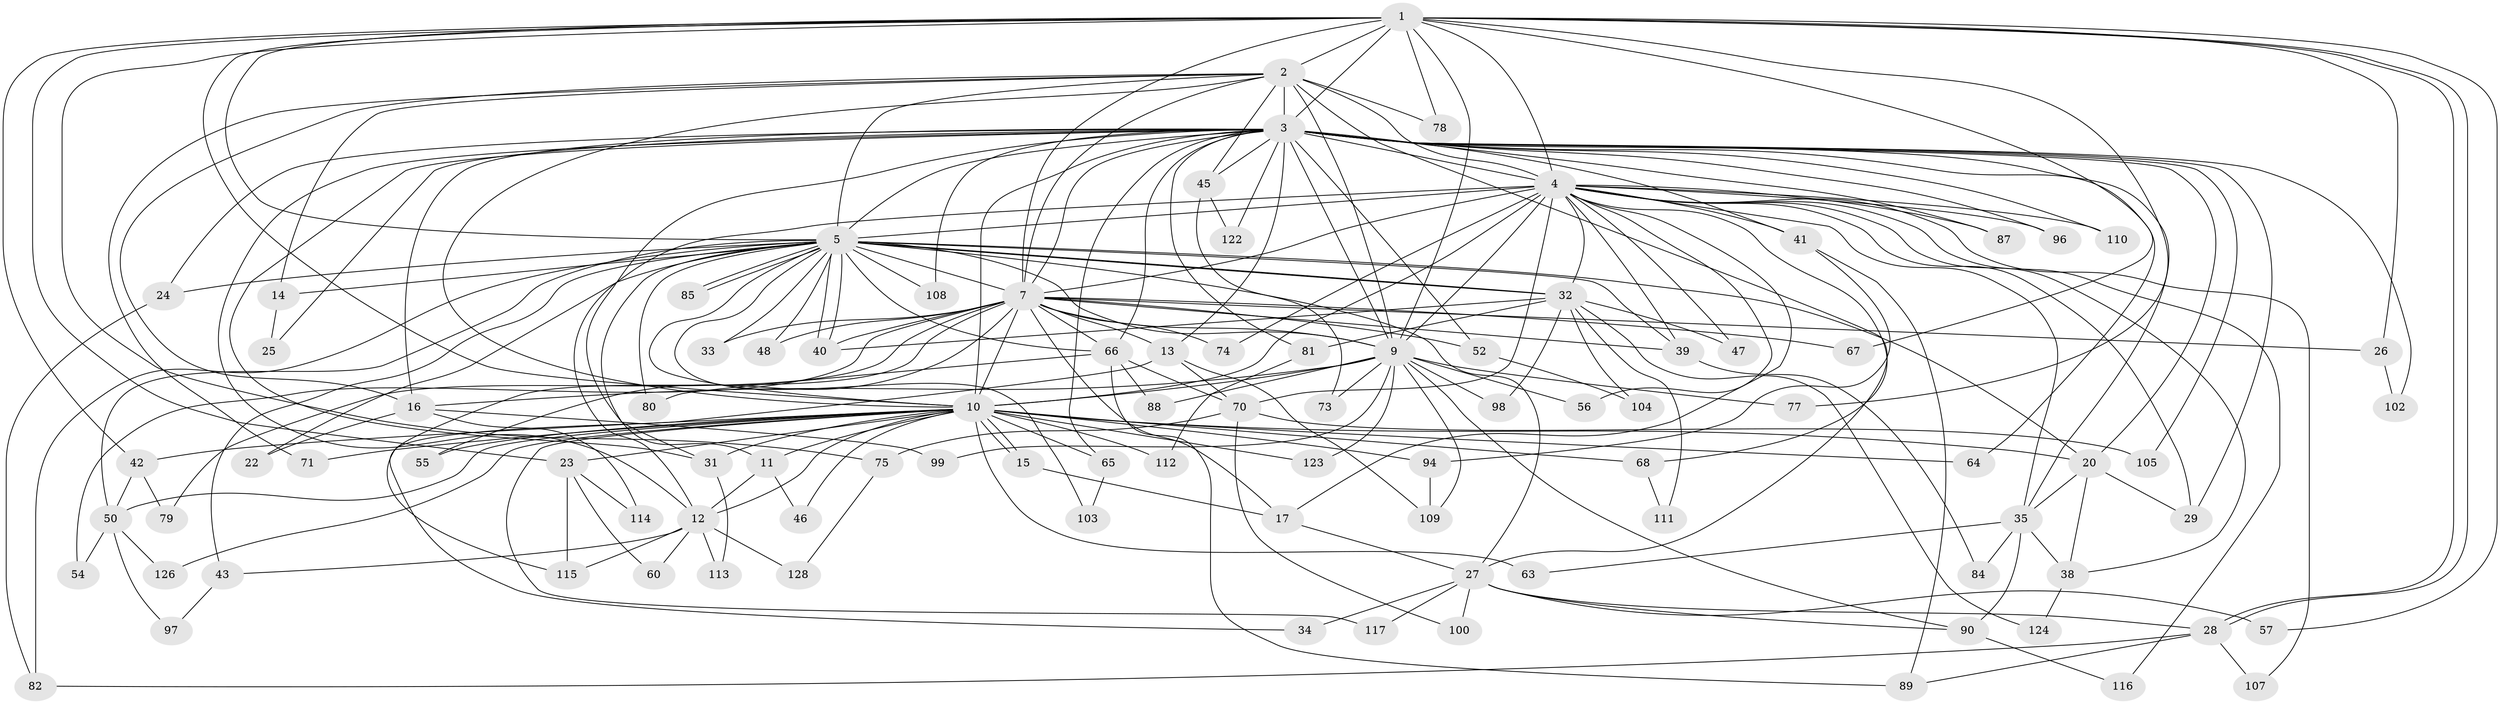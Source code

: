 // original degree distribution, {22: 0.0078125, 17: 0.0078125, 15: 0.0078125, 16: 0.0078125, 32: 0.0078125, 21: 0.0078125, 25: 0.0078125, 30: 0.0078125, 19: 0.0078125, 31: 0.0078125, 4: 0.0859375, 8: 0.0078125, 5: 0.03125, 3: 0.1796875, 6: 0.0390625, 2: 0.5625, 9: 0.0078125, 10: 0.0078125}
// Generated by graph-tools (version 1.1) at 2025/11/02/27/25 16:11:03]
// undirected, 95 vertices, 225 edges
graph export_dot {
graph [start="1"]
  node [color=gray90,style=filled];
  1 [super="+101"];
  2 [super="+59"];
  3 [super="+8"];
  4 [super="+6"];
  5 [super="+18"];
  7 [super="+69"];
  9 [super="+58"];
  10 [super="+51"];
  11 [super="+93"];
  12 [super="+44"];
  13 [super="+125"];
  14;
  15 [super="+127"];
  16 [super="+19"];
  17 [super="+21"];
  20 [super="+36"];
  22;
  23 [super="+120"];
  24;
  25;
  26;
  27 [super="+37"];
  28 [super="+53"];
  29 [super="+30"];
  31 [super="+86"];
  32 [super="+121"];
  33;
  34;
  35 [super="+49"];
  38 [super="+91"];
  39 [super="+83"];
  40 [super="+62"];
  41 [super="+95"];
  42;
  43;
  45;
  46;
  47;
  48;
  50 [super="+61"];
  52 [super="+72"];
  54;
  55;
  56;
  57;
  60;
  63;
  64;
  65;
  66 [super="+76"];
  67 [super="+106"];
  68;
  70 [super="+118"];
  71;
  73;
  74;
  75;
  77;
  78;
  79;
  80;
  81;
  82 [super="+119"];
  84;
  85;
  87;
  88;
  89;
  90 [super="+92"];
  94;
  96;
  97;
  98;
  99;
  100;
  102;
  103;
  104;
  105;
  107;
  108;
  109;
  110;
  111;
  112;
  113;
  114;
  115;
  116;
  117;
  122;
  123;
  124;
  126;
  128;
  1 -- 2 [weight=2];
  1 -- 3 [weight=3];
  1 -- 4 [weight=2];
  1 -- 5;
  1 -- 7;
  1 -- 9;
  1 -- 10;
  1 -- 23;
  1 -- 26;
  1 -- 28;
  1 -- 28;
  1 -- 42;
  1 -- 57;
  1 -- 67 [weight=2];
  1 -- 75;
  1 -- 77;
  1 -- 78;
  2 -- 3 [weight=2];
  2 -- 4 [weight=2];
  2 -- 5;
  2 -- 7;
  2 -- 9;
  2 -- 10;
  2 -- 14;
  2 -- 16 [weight=2];
  2 -- 45;
  2 -- 71;
  2 -- 78;
  2 -- 27;
  3 -- 4 [weight=4];
  3 -- 5 [weight=2];
  3 -- 7 [weight=2];
  3 -- 9 [weight=2];
  3 -- 10 [weight=3];
  3 -- 11;
  3 -- 41;
  3 -- 105;
  3 -- 64;
  3 -- 65;
  3 -- 66;
  3 -- 13;
  3 -- 16;
  3 -- 81;
  3 -- 20;
  3 -- 87;
  3 -- 24;
  3 -- 25;
  3 -- 31;
  3 -- 96;
  3 -- 35;
  3 -- 102;
  3 -- 45;
  3 -- 108;
  3 -- 110;
  3 -- 52 [weight=2];
  3 -- 122;
  3 -- 12;
  3 -- 29;
  4 -- 5 [weight=3];
  4 -- 7 [weight=2];
  4 -- 9 [weight=2];
  4 -- 10 [weight=2];
  4 -- 39;
  4 -- 41;
  4 -- 47;
  4 -- 56;
  4 -- 70;
  4 -- 87;
  4 -- 68;
  4 -- 74;
  4 -- 12;
  4 -- 17;
  4 -- 29;
  4 -- 96;
  4 -- 32;
  4 -- 35;
  4 -- 38;
  4 -- 107;
  4 -- 110;
  4 -- 116;
  5 -- 7;
  5 -- 9;
  5 -- 10;
  5 -- 14;
  5 -- 20;
  5 -- 22;
  5 -- 24;
  5 -- 27;
  5 -- 32;
  5 -- 32;
  5 -- 33;
  5 -- 40;
  5 -- 40;
  5 -- 43;
  5 -- 48;
  5 -- 66;
  5 -- 80;
  5 -- 82;
  5 -- 85;
  5 -- 85;
  5 -- 103;
  5 -- 108;
  5 -- 50;
  5 -- 31;
  5 -- 39;
  7 -- 9;
  7 -- 10;
  7 -- 13;
  7 -- 17 [weight=2];
  7 -- 26;
  7 -- 33;
  7 -- 39;
  7 -- 48;
  7 -- 52;
  7 -- 54;
  7 -- 55;
  7 -- 67;
  7 -- 74;
  7 -- 79;
  7 -- 115;
  7 -- 40;
  7 -- 66;
  9 -- 10;
  9 -- 56;
  9 -- 73;
  9 -- 77;
  9 -- 88;
  9 -- 98;
  9 -- 99;
  9 -- 109;
  9 -- 123;
  9 -- 16;
  9 -- 90;
  10 -- 11;
  10 -- 12;
  10 -- 15;
  10 -- 15;
  10 -- 23;
  10 -- 31;
  10 -- 42;
  10 -- 46;
  10 -- 50;
  10 -- 55;
  10 -- 63;
  10 -- 64;
  10 -- 65;
  10 -- 68;
  10 -- 71;
  10 -- 94;
  10 -- 112;
  10 -- 117;
  10 -- 123;
  10 -- 126;
  10 -- 20;
  11 -- 46;
  11 -- 12;
  12 -- 43;
  12 -- 113;
  12 -- 115;
  12 -- 128;
  12 -- 60;
  13 -- 34;
  13 -- 70;
  13 -- 109;
  14 -- 25;
  15 -- 17;
  16 -- 22;
  16 -- 114;
  16 -- 99;
  17 -- 27;
  20 -- 29;
  20 -- 38;
  20 -- 35;
  23 -- 60;
  23 -- 114;
  23 -- 115;
  24 -- 82;
  26 -- 102;
  27 -- 34;
  27 -- 57;
  27 -- 90;
  27 -- 100;
  27 -- 117;
  27 -- 28;
  28 -- 82;
  28 -- 89;
  28 -- 107;
  31 -- 113;
  32 -- 47;
  32 -- 81;
  32 -- 98;
  32 -- 104;
  32 -- 111;
  32 -- 124;
  32 -- 40;
  35 -- 90;
  35 -- 63;
  35 -- 84;
  35 -- 38;
  38 -- 124;
  39 -- 84;
  41 -- 94;
  41 -- 89;
  42 -- 50;
  42 -- 79;
  43 -- 97;
  45 -- 73;
  45 -- 122;
  50 -- 54;
  50 -- 97;
  50 -- 126;
  52 -- 104;
  65 -- 103;
  66 -- 80;
  66 -- 89;
  66 -- 88;
  66 -- 70;
  68 -- 111;
  70 -- 75;
  70 -- 100;
  70 -- 105;
  75 -- 128;
  81 -- 112;
  90 -- 116;
  94 -- 109;
}
